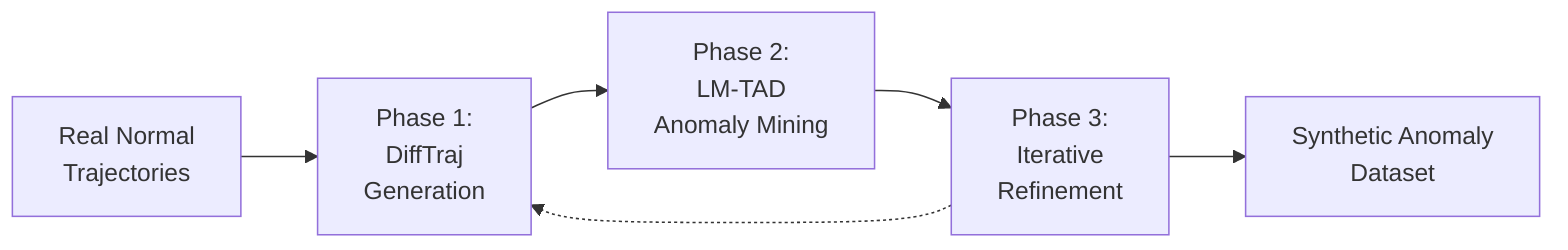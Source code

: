 flowchart LR
    A[Real Normal<br/>Trajectories] --> B[Phase 1:<br/>DiffTraj<br/>Generation]
    B --> C[Phase 2:<br/>LM-TAD<br/>Anomaly Mining]
    C --> D[Phase 3:<br/>Iterative<br/>Refinement]
    D --> E[Synthetic Anomaly<br/>Dataset]
    
    %% Iterative loop
    D -.-> B